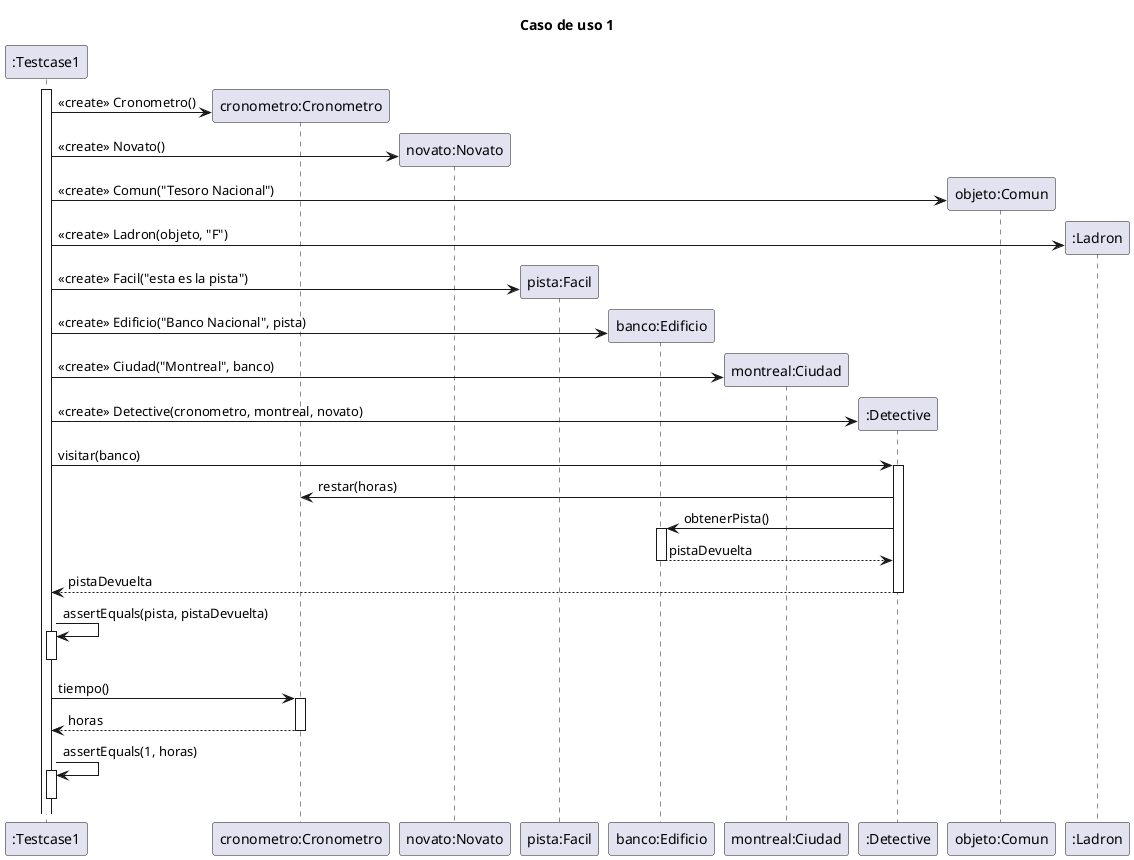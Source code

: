 @startuml

title "Caso de uso 1"

participant ":Testcase1" as testcase
participant "cronometro:Cronometro" as cron
participant "novato:Novato" as novato
participant "pista:Facil" as pista
participant "banco:Edificio" as edificio
participant "montreal:Ciudad" as montreal
participant ":Detective" as detective
participant "objeto:Comun" as objeto
participant ":Ladron" as ladron

activate testcase
create cron
testcase -> cron: <<create>> Cronometro()
create novato
testcase -> novato: <<create>> Novato()
create objeto
testcase -> objeto: <<create>> Comun("Tesoro Nacional")
create ladron
testcase -> ladron: <<create>> Ladron(objeto, "F")
create pista
testcase -> pista: <<create>> Facil("esta es la pista")
create edificio
testcase -> edificio: <<create>> Edificio("Banco Nacional", pista)
create montreal
testcase -> montreal: <<create>> Ciudad("Montreal", banco)
create detective
testcase -> detective: <<create>> Detective(cronometro, montreal, novato)

testcase -> detective: visitar(banco)
    activate detective
        detective -> cron: restar(horas)
        detective -> edificio: obtenerPista()
            activate edificio
            return pistaDevuelta
    return pistaDevuelta

testcase -> testcase: assertEquals(pista, pistaDevuelta)
activate testcase
deactivate testcase

testcase -> cron: tiempo()
    activate cron
    return horas

testcase -> testcase: assertEquals(1, horas)
activate testcase
deactivate testcase

@enduml